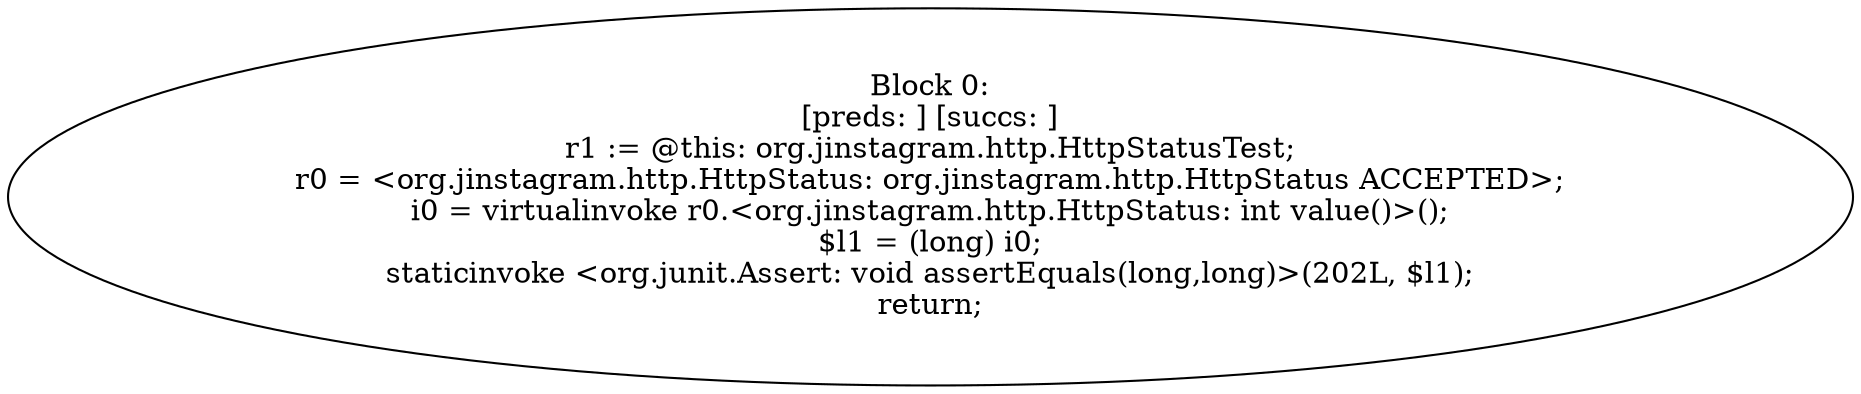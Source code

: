 digraph "unitGraph" {
    "Block 0:
[preds: ] [succs: ]
r1 := @this: org.jinstagram.http.HttpStatusTest;
r0 = <org.jinstagram.http.HttpStatus: org.jinstagram.http.HttpStatus ACCEPTED>;
i0 = virtualinvoke r0.<org.jinstagram.http.HttpStatus: int value()>();
$l1 = (long) i0;
staticinvoke <org.junit.Assert: void assertEquals(long,long)>(202L, $l1);
return;
"
}
